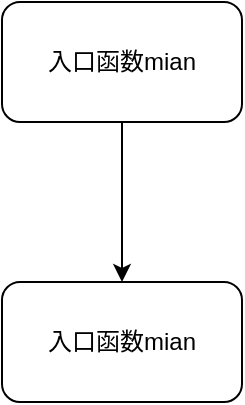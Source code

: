 <mxfile version="13.1.2" type="github"><diagram id="p9GKVeXCKmzocafRCDdT" name="Page-1"><mxGraphModel dx="1422" dy="762" grid="1" gridSize="10" guides="1" tooltips="1" connect="1" arrows="1" fold="1" page="1" pageScale="1" pageWidth="827" pageHeight="1169" math="0" shadow="0"><root><mxCell id="0"/><mxCell id="1" parent="0"/><mxCell id="aDOkuoPpAw3VdfBN802Z-3" value="" style="edgeStyle=orthogonalEdgeStyle;rounded=0;orthogonalLoop=1;jettySize=auto;html=1;" edge="1" parent="1" source="aDOkuoPpAw3VdfBN802Z-1" target="aDOkuoPpAw3VdfBN802Z-2"><mxGeometry relative="1" as="geometry"/></mxCell><mxCell id="aDOkuoPpAw3VdfBN802Z-1" value="入口函数mian" style="rounded=1;whiteSpace=wrap;html=1;" vertex="1" parent="1"><mxGeometry x="180" y="30" width="120" height="60" as="geometry"/></mxCell><mxCell id="aDOkuoPpAw3VdfBN802Z-2" value="入口函数mian" style="rounded=1;whiteSpace=wrap;html=1;" vertex="1" parent="1"><mxGeometry x="180" y="170" width="120" height="60" as="geometry"/></mxCell></root></mxGraphModel></diagram></mxfile>